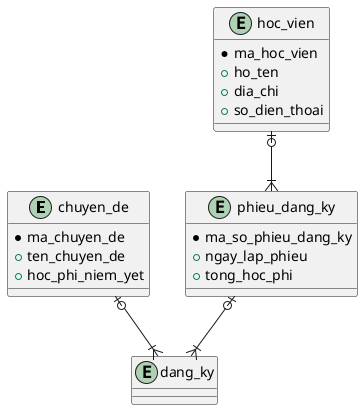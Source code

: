 @startuml

entity "chuyen_de" as chuyen_de {
	* ma_chuyen_de
	+ ten_chuyen_de
	+ hoc_phi_niem_yet
}

entity "hoc_vien" as hoc_vien {
	* ma_hoc_vien
	+ ho_ten
	+ dia_chi
	+ so_dien_thoai
}

entity "phieu_dang_ky" as phieu_dang_ky {
	* ma_so_phieu_dang_ky
	+ ngay_lap_phieu
	+ tong_hoc_phi
}

entity "dang_ky" as dang_ky {
}

hoc_vien |o--|{ phieu_dang_ky

phieu_dang_ky |o--|{ dang_ky

chuyen_de |o--|{ dang_ky

@enduml